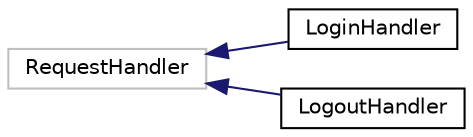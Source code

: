 digraph "Graphical Class Hierarchy"
{
 // LATEX_PDF_SIZE
  edge [fontname="Helvetica",fontsize="10",labelfontname="Helvetica",labelfontsize="10"];
  node [fontname="Helvetica",fontsize="10",shape=record];
  rankdir="LR";
  Node75 [label="RequestHandler",height=0.2,width=0.4,color="grey75", fillcolor="white", style="filled",tooltip=" "];
  Node75 -> Node0 [dir="back",color="midnightblue",fontsize="10",style="solid",fontname="Helvetica"];
  Node0 [label="LoginHandler",height=0.2,width=0.4,color="black", fillcolor="white", style="filled",URL="$classp3lib_1_1bokeh__auth_1_1LoginHandler.html",tooltip=" "];
  Node75 -> Node77 [dir="back",color="midnightblue",fontsize="10",style="solid",fontname="Helvetica"];
  Node77 [label="LogoutHandler",height=0.2,width=0.4,color="black", fillcolor="white", style="filled",URL="$classp3lib_1_1bokeh__auth_1_1LogoutHandler.html",tooltip=" "];
}
